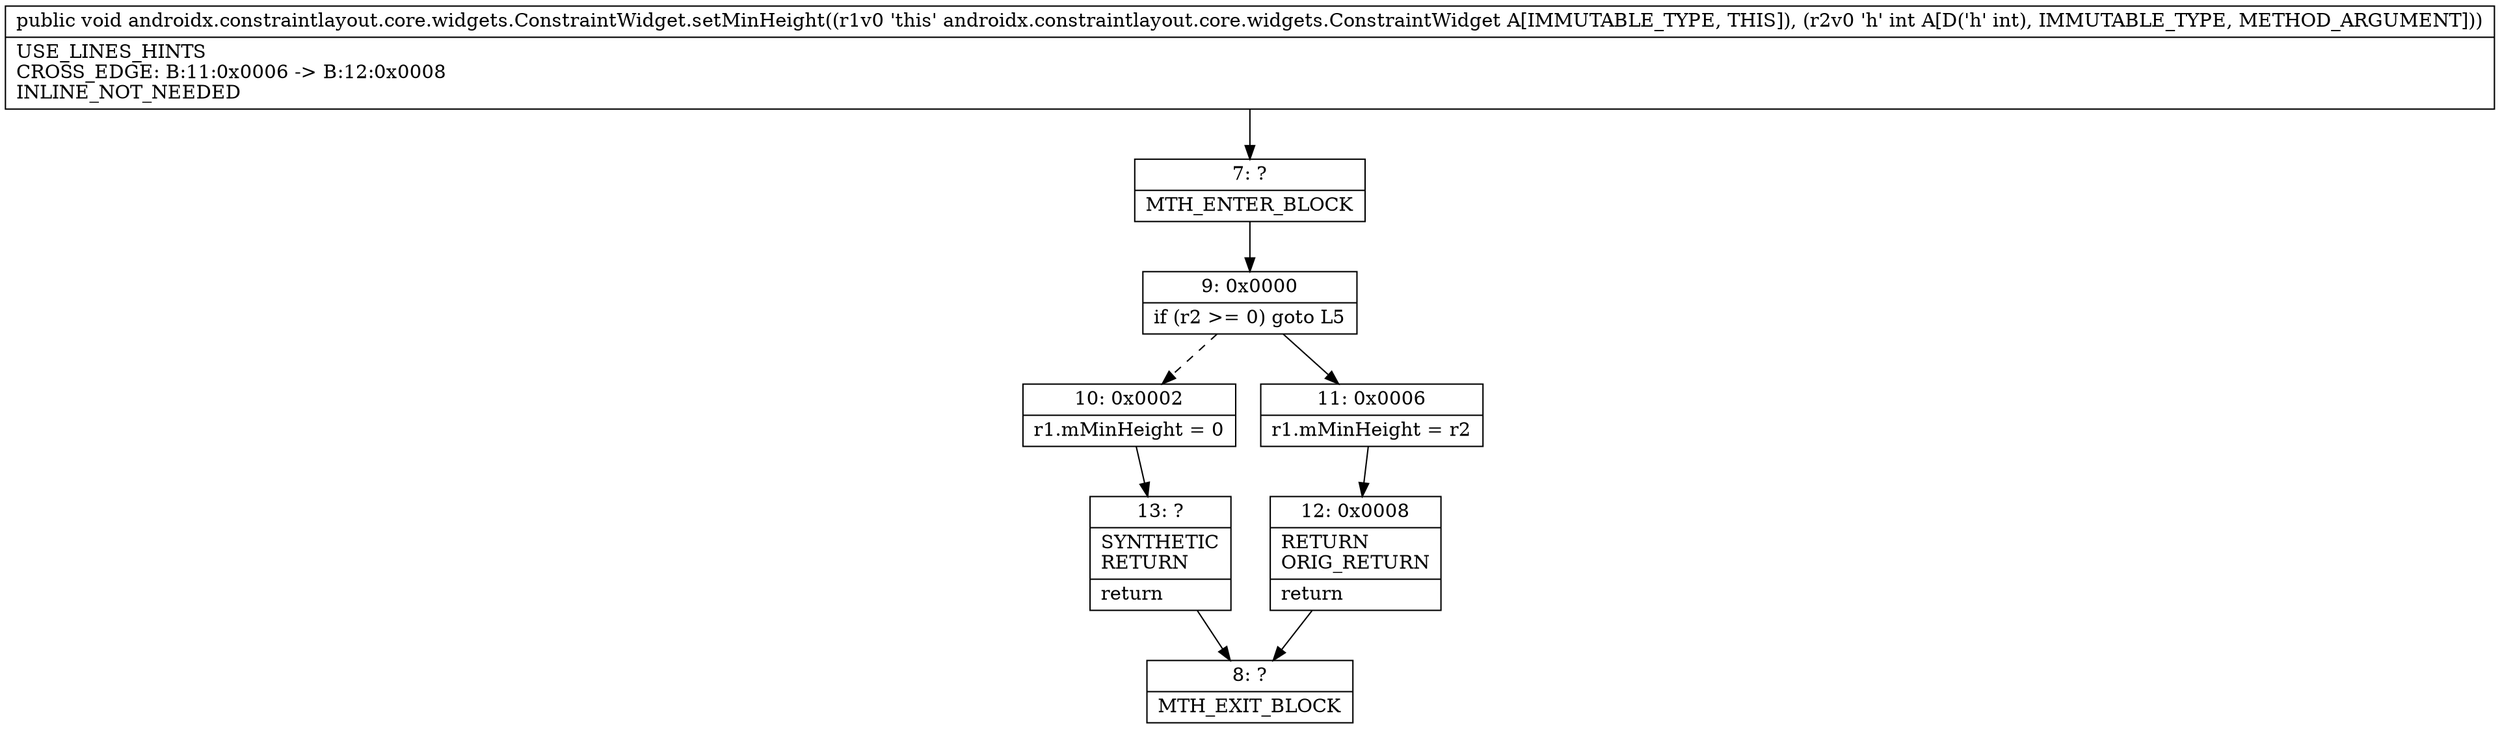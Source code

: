 digraph "CFG forandroidx.constraintlayout.core.widgets.ConstraintWidget.setMinHeight(I)V" {
Node_7 [shape=record,label="{7\:\ ?|MTH_ENTER_BLOCK\l}"];
Node_9 [shape=record,label="{9\:\ 0x0000|if (r2 \>= 0) goto L5\l}"];
Node_10 [shape=record,label="{10\:\ 0x0002|r1.mMinHeight = 0\l}"];
Node_13 [shape=record,label="{13\:\ ?|SYNTHETIC\lRETURN\l|return\l}"];
Node_8 [shape=record,label="{8\:\ ?|MTH_EXIT_BLOCK\l}"];
Node_11 [shape=record,label="{11\:\ 0x0006|r1.mMinHeight = r2\l}"];
Node_12 [shape=record,label="{12\:\ 0x0008|RETURN\lORIG_RETURN\l|return\l}"];
MethodNode[shape=record,label="{public void androidx.constraintlayout.core.widgets.ConstraintWidget.setMinHeight((r1v0 'this' androidx.constraintlayout.core.widgets.ConstraintWidget A[IMMUTABLE_TYPE, THIS]), (r2v0 'h' int A[D('h' int), IMMUTABLE_TYPE, METHOD_ARGUMENT]))  | USE_LINES_HINTS\lCROSS_EDGE: B:11:0x0006 \-\> B:12:0x0008\lINLINE_NOT_NEEDED\l}"];
MethodNode -> Node_7;Node_7 -> Node_9;
Node_9 -> Node_10[style=dashed];
Node_9 -> Node_11;
Node_10 -> Node_13;
Node_13 -> Node_8;
Node_11 -> Node_12;
Node_12 -> Node_8;
}

